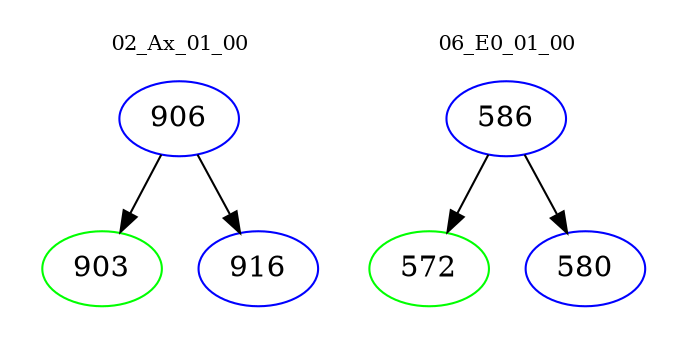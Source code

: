 digraph{
subgraph cluster_0 {
color = white
label = "02_Ax_01_00";
fontsize=10;
T0_906 [label="906", color="blue"]
T0_906 -> T0_903 [color="black"]
T0_903 [label="903", color="green"]
T0_906 -> T0_916 [color="black"]
T0_916 [label="916", color="blue"]
}
subgraph cluster_1 {
color = white
label = "06_E0_01_00";
fontsize=10;
T1_586 [label="586", color="blue"]
T1_586 -> T1_572 [color="black"]
T1_572 [label="572", color="green"]
T1_586 -> T1_580 [color="black"]
T1_580 [label="580", color="blue"]
}
}
